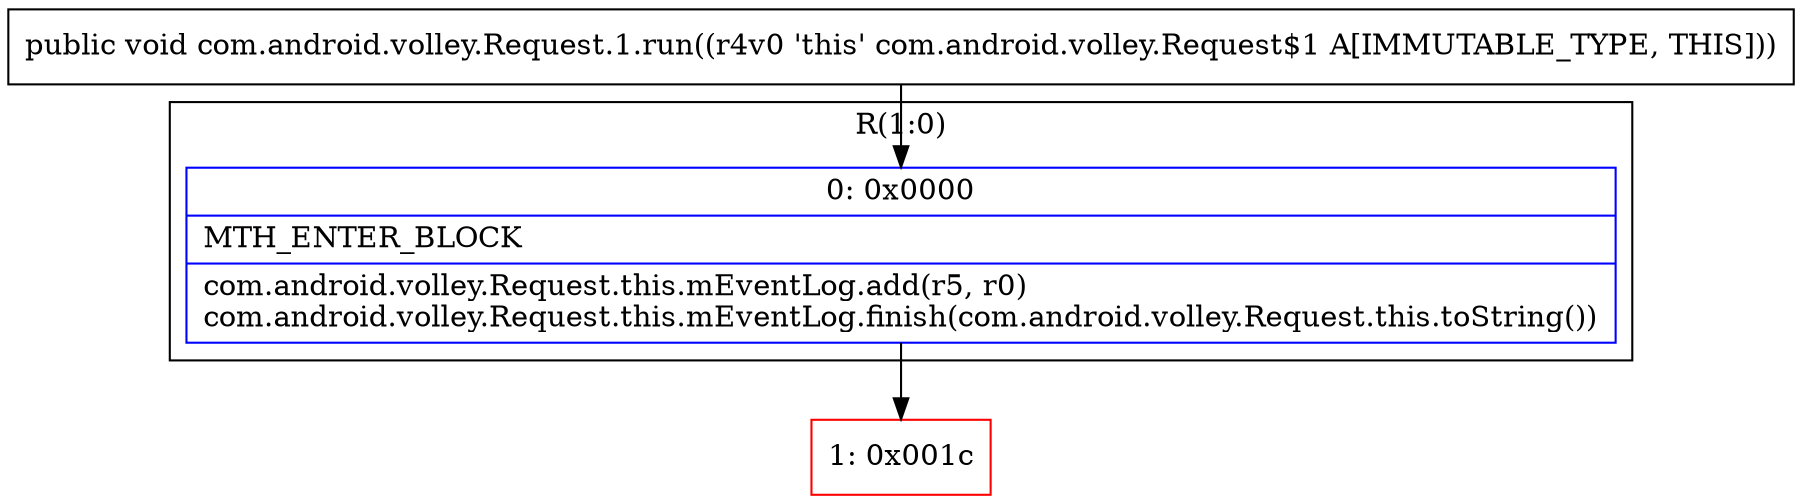 digraph "CFG forcom.android.volley.Request.1.run()V" {
subgraph cluster_Region_1317500001 {
label = "R(1:0)";
node [shape=record,color=blue];
Node_0 [shape=record,label="{0\:\ 0x0000|MTH_ENTER_BLOCK\l|com.android.volley.Request.this.mEventLog.add(r5, r0)\lcom.android.volley.Request.this.mEventLog.finish(com.android.volley.Request.this.toString())\l}"];
}
Node_1 [shape=record,color=red,label="{1\:\ 0x001c}"];
MethodNode[shape=record,label="{public void com.android.volley.Request.1.run((r4v0 'this' com.android.volley.Request$1 A[IMMUTABLE_TYPE, THIS])) }"];
MethodNode -> Node_0;
Node_0 -> Node_1;
}

